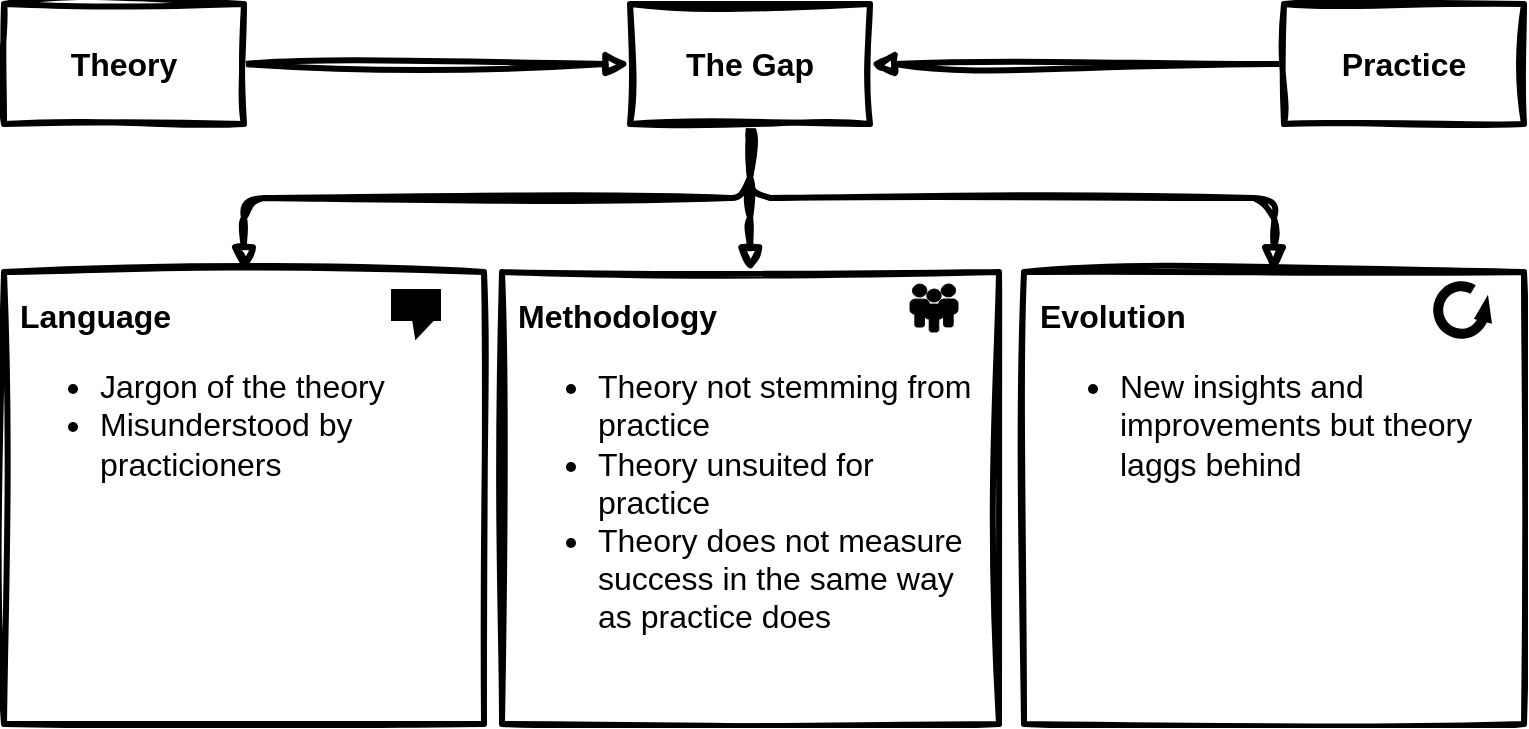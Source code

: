 <mxfile>
    <diagram id="g-B6R4z7g1c9R3mFVaZc" name="Seite-1">
        <mxGraphModel dx="1110" dy="584" grid="0" gridSize="10" guides="1" tooltips="1" connect="1" arrows="1" fold="1" page="0" pageScale="1" pageWidth="827" pageHeight="1169" background="#ffffff" math="0" shadow="0">
            <root>
                <mxCell id="0"/>
                <mxCell id="1" parent="0"/>
                <mxCell id="4" value="" style="edgeStyle=none;html=1;strokeWidth=3;strokeColor=#000000;fontFamily=Helvetica;sketch=1;curveFitting=1;jiggle=2;endArrow=block;endFill=0;" parent="1" source="2" target="3" edge="1">
                    <mxGeometry relative="1" as="geometry"/>
                </mxCell>
                <mxCell id="2" value="&lt;b style=&quot;color: rgb(0 , 0 , 0) ; font-size: 16px&quot;&gt;Theory&lt;/b&gt;" style="rounded=0;whiteSpace=wrap;html=1;fillColor=#FFFFFF;strokeColor=#000000;strokeWidth=3;fontFamily=Helvetica;sketch=1;curveFitting=1;jiggle=2;" parent="1" vertex="1">
                    <mxGeometry x="40" y="40" width="120" height="60" as="geometry"/>
                </mxCell>
                <mxCell id="6" value="" style="edgeStyle=none;html=1;strokeColor=#000000;strokeWidth=3;startArrow=block;startFill=0;endArrow=none;endFill=0;fontFamily=Helvetica;sketch=1;curveFitting=1;jiggle=2;" parent="1" source="3" target="5" edge="1">
                    <mxGeometry relative="1" as="geometry"/>
                </mxCell>
                <mxCell id="10" style="edgeStyle=orthogonalEdgeStyle;html=1;exitX=0.5;exitY=1;exitDx=0;exitDy=0;entryX=0.5;entryY=0;entryDx=0;entryDy=0;fontSize=16;fontColor=#000000;startArrow=none;startFill=0;endArrow=block;endFill=1;strokeColor=#000000;strokeWidth=3;fontFamily=Helvetica;sketch=1;curveFitting=1;jiggle=2;" parent="1" source="3" target="7" edge="1">
                    <mxGeometry relative="1" as="geometry"/>
                </mxCell>
                <mxCell id="11" style="edgeStyle=orthogonalEdgeStyle;html=1;exitX=0.5;exitY=1;exitDx=0;exitDy=0;entryX=0.5;entryY=0;entryDx=0;entryDy=0;fontSize=16;fontColor=#000000;startArrow=none;startFill=0;endArrow=block;endFill=1;strokeColor=#000000;strokeWidth=3;fontFamily=Helvetica;sketch=1;curveFitting=1;jiggle=2;" parent="1" source="3" target="8" edge="1">
                    <mxGeometry relative="1" as="geometry"/>
                </mxCell>
                <mxCell id="12" style="edgeStyle=orthogonalEdgeStyle;html=1;exitX=0.5;exitY=1;exitDx=0;exitDy=0;entryX=0.5;entryY=0;entryDx=0;entryDy=0;fontSize=16;fontColor=#000000;startArrow=none;startFill=0;endArrow=block;endFill=1;strokeColor=#000000;strokeWidth=3;fontFamily=Helvetica;sketch=1;curveFitting=1;jiggle=2;" parent="1" source="3" target="9" edge="1">
                    <mxGeometry relative="1" as="geometry"/>
                </mxCell>
                <mxCell id="3" value="&lt;font color=&quot;#000000&quot; size=&quot;1&quot;&gt;&lt;b style=&quot;font-size: 16px&quot;&gt;The Gap&lt;/b&gt;&lt;/font&gt;" style="rounded=0;whiteSpace=wrap;html=1;fillColor=#FFFFFF;strokeColor=#000000;strokeWidth=3;fontFamily=Helvetica;sketch=1;curveFitting=1;jiggle=2;" parent="1" vertex="1">
                    <mxGeometry x="353" y="40" width="120" height="60" as="geometry"/>
                </mxCell>
                <mxCell id="5" value="&lt;b style=&quot;color: rgb(0 , 0 , 0) ; font-size: 16px&quot;&gt;Practice&lt;/b&gt;" style="rounded=0;whiteSpace=wrap;html=1;fillColor=#FFFFFF;strokeColor=#000000;strokeWidth=3;fontFamily=Helvetica;sketch=1;curveFitting=1;jiggle=2;" parent="1" vertex="1">
                    <mxGeometry x="680" y="40" width="120" height="60" as="geometry"/>
                </mxCell>
                <mxCell id="7" value="&lt;span style=&quot;color: rgb(0 , 0 , 0) ; font-size: 16px&quot;&gt;&lt;b&gt;Language&lt;/b&gt;&lt;br&gt;&lt;ul&gt;&lt;li&gt;&lt;span style=&quot;color: rgb(0 , 0 , 0) ; font-size: 16px&quot;&gt;Jargon of the theory&lt;/span&gt;&lt;/li&gt;&lt;li&gt;&lt;span style=&quot;color: rgb(0 , 0 , 0) ; font-size: 16px&quot;&gt;Misunderstood by practicioners&lt;/span&gt;&lt;/li&gt;&lt;/ul&gt;&lt;/span&gt;" style="rounded=0;whiteSpace=wrap;html=1;fillColor=#FFFFFF;strokeColor=#000000;align=left;verticalAlign=top;spacing=8;strokeWidth=3;fontFamily=Helvetica;sketch=1;curveFitting=1;jiggle=2;" parent="1" vertex="1">
                    <mxGeometry x="40" y="174" width="240" height="226" as="geometry"/>
                </mxCell>
                <mxCell id="8" value="&lt;b style=&quot;color: rgb(0 , 0 , 0) ; font-size: 16px&quot;&gt;Methodology&lt;br&gt;&lt;/b&gt;&lt;ul style=&quot;color: rgb(0 , 0 , 0) ; font-size: 16px&quot;&gt;&lt;li&gt;Theory not stemming from practice&lt;/li&gt;&lt;li&gt;Theory unsuited for practice&lt;/li&gt;&lt;li&gt;Theory does not measure success in the same way as practice does&lt;/li&gt;&lt;/ul&gt;" style="rounded=0;whiteSpace=wrap;html=1;fillColor=#FFFFFF;strokeColor=#000000;align=left;verticalAlign=top;spacing=8;strokeWidth=3;fontFamily=Helvetica;sketch=1;curveFitting=1;jiggle=2;" parent="1" vertex="1">
                    <mxGeometry x="289" y="174" width="248.5" height="226" as="geometry"/>
                </mxCell>
                <mxCell id="9" value="&lt;span style=&quot;color: rgb(0 , 0 , 0) ; font-size: 16px&quot;&gt;&lt;b&gt;Evolution&lt;/b&gt;&lt;br&gt;&lt;ul&gt;&lt;li&gt;&lt;span style=&quot;color: rgb(0 , 0 , 0) ; font-size: 16px&quot;&gt;New insights and improvements but theory laggs behind&lt;br&gt;&lt;/span&gt;&lt;/li&gt;&lt;/ul&gt;&lt;/span&gt;" style="rounded=0;whiteSpace=wrap;html=1;fillColor=#FFFFFF;strokeColor=#000000;align=left;verticalAlign=top;spacing=8;strokeWidth=3;fontFamily=Helvetica;sketch=1;curveFitting=1;jiggle=2;" parent="1" vertex="1">
                    <mxGeometry x="550" y="174" width="250" height="226" as="geometry"/>
                </mxCell>
                <mxCell id="15" value="" style="fontColor=#0066CC;verticalAlign=top;verticalLabelPosition=bottom;labelPosition=center;align=center;html=1;outlineConnect=0;fillColor=#000000;strokeColor=#000000;gradientColor=none;gradientDirection=north;strokeWidth=1;shape=mxgraph.networks.users;fontSize=16;fontFamily=Helvetica;" parent="1" vertex="1">
                    <mxGeometry x="493" y="180" width="24" height="24" as="geometry"/>
                </mxCell>
                <mxCell id="16" value="" style="verticalLabelPosition=bottom;html=1;verticalAlign=top;strokeWidth=5;shape=mxgraph.lean_mapping.physical_pull;pointerEvents=1;strokeColor=#000000;fillColor=#000000;fontFamily=Helvetica;" parent="1" vertex="1">
                    <mxGeometry x="757" y="181" width="24" height="24" as="geometry"/>
                </mxCell>
                <mxCell id="18" value="" style="shape=callout;whiteSpace=wrap;html=1;perimeter=calloutPerimeter;strokeColor=#000000;strokeWidth=1;size=9;position=0.44;base=10;fillColor=#000000;fontFamily=Helvetica;" parent="1" vertex="1">
                    <mxGeometry x="234" y="183" width="24" height="24" as="geometry"/>
                </mxCell>
            </root>
        </mxGraphModel>
    </diagram>
</mxfile>